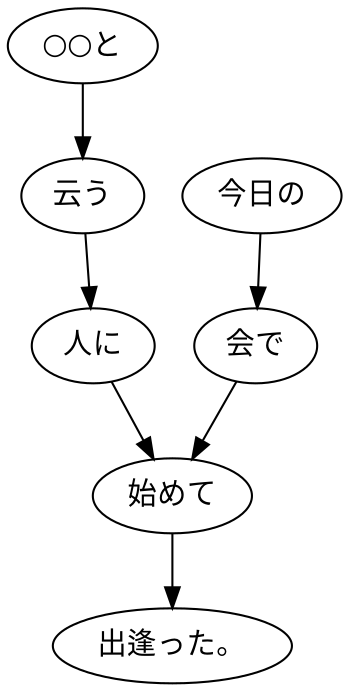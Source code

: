 digraph graph269 {
	node0 [label="○○と"];
	node1 [label="云う"];
	node2 [label="人に"];
	node3 [label="今日の"];
	node4 [label="会で"];
	node5 [label="始めて"];
	node6 [label="出逢った。"];
	node0 -> node1;
	node1 -> node2;
	node2 -> node5;
	node3 -> node4;
	node4 -> node5;
	node5 -> node6;
}
